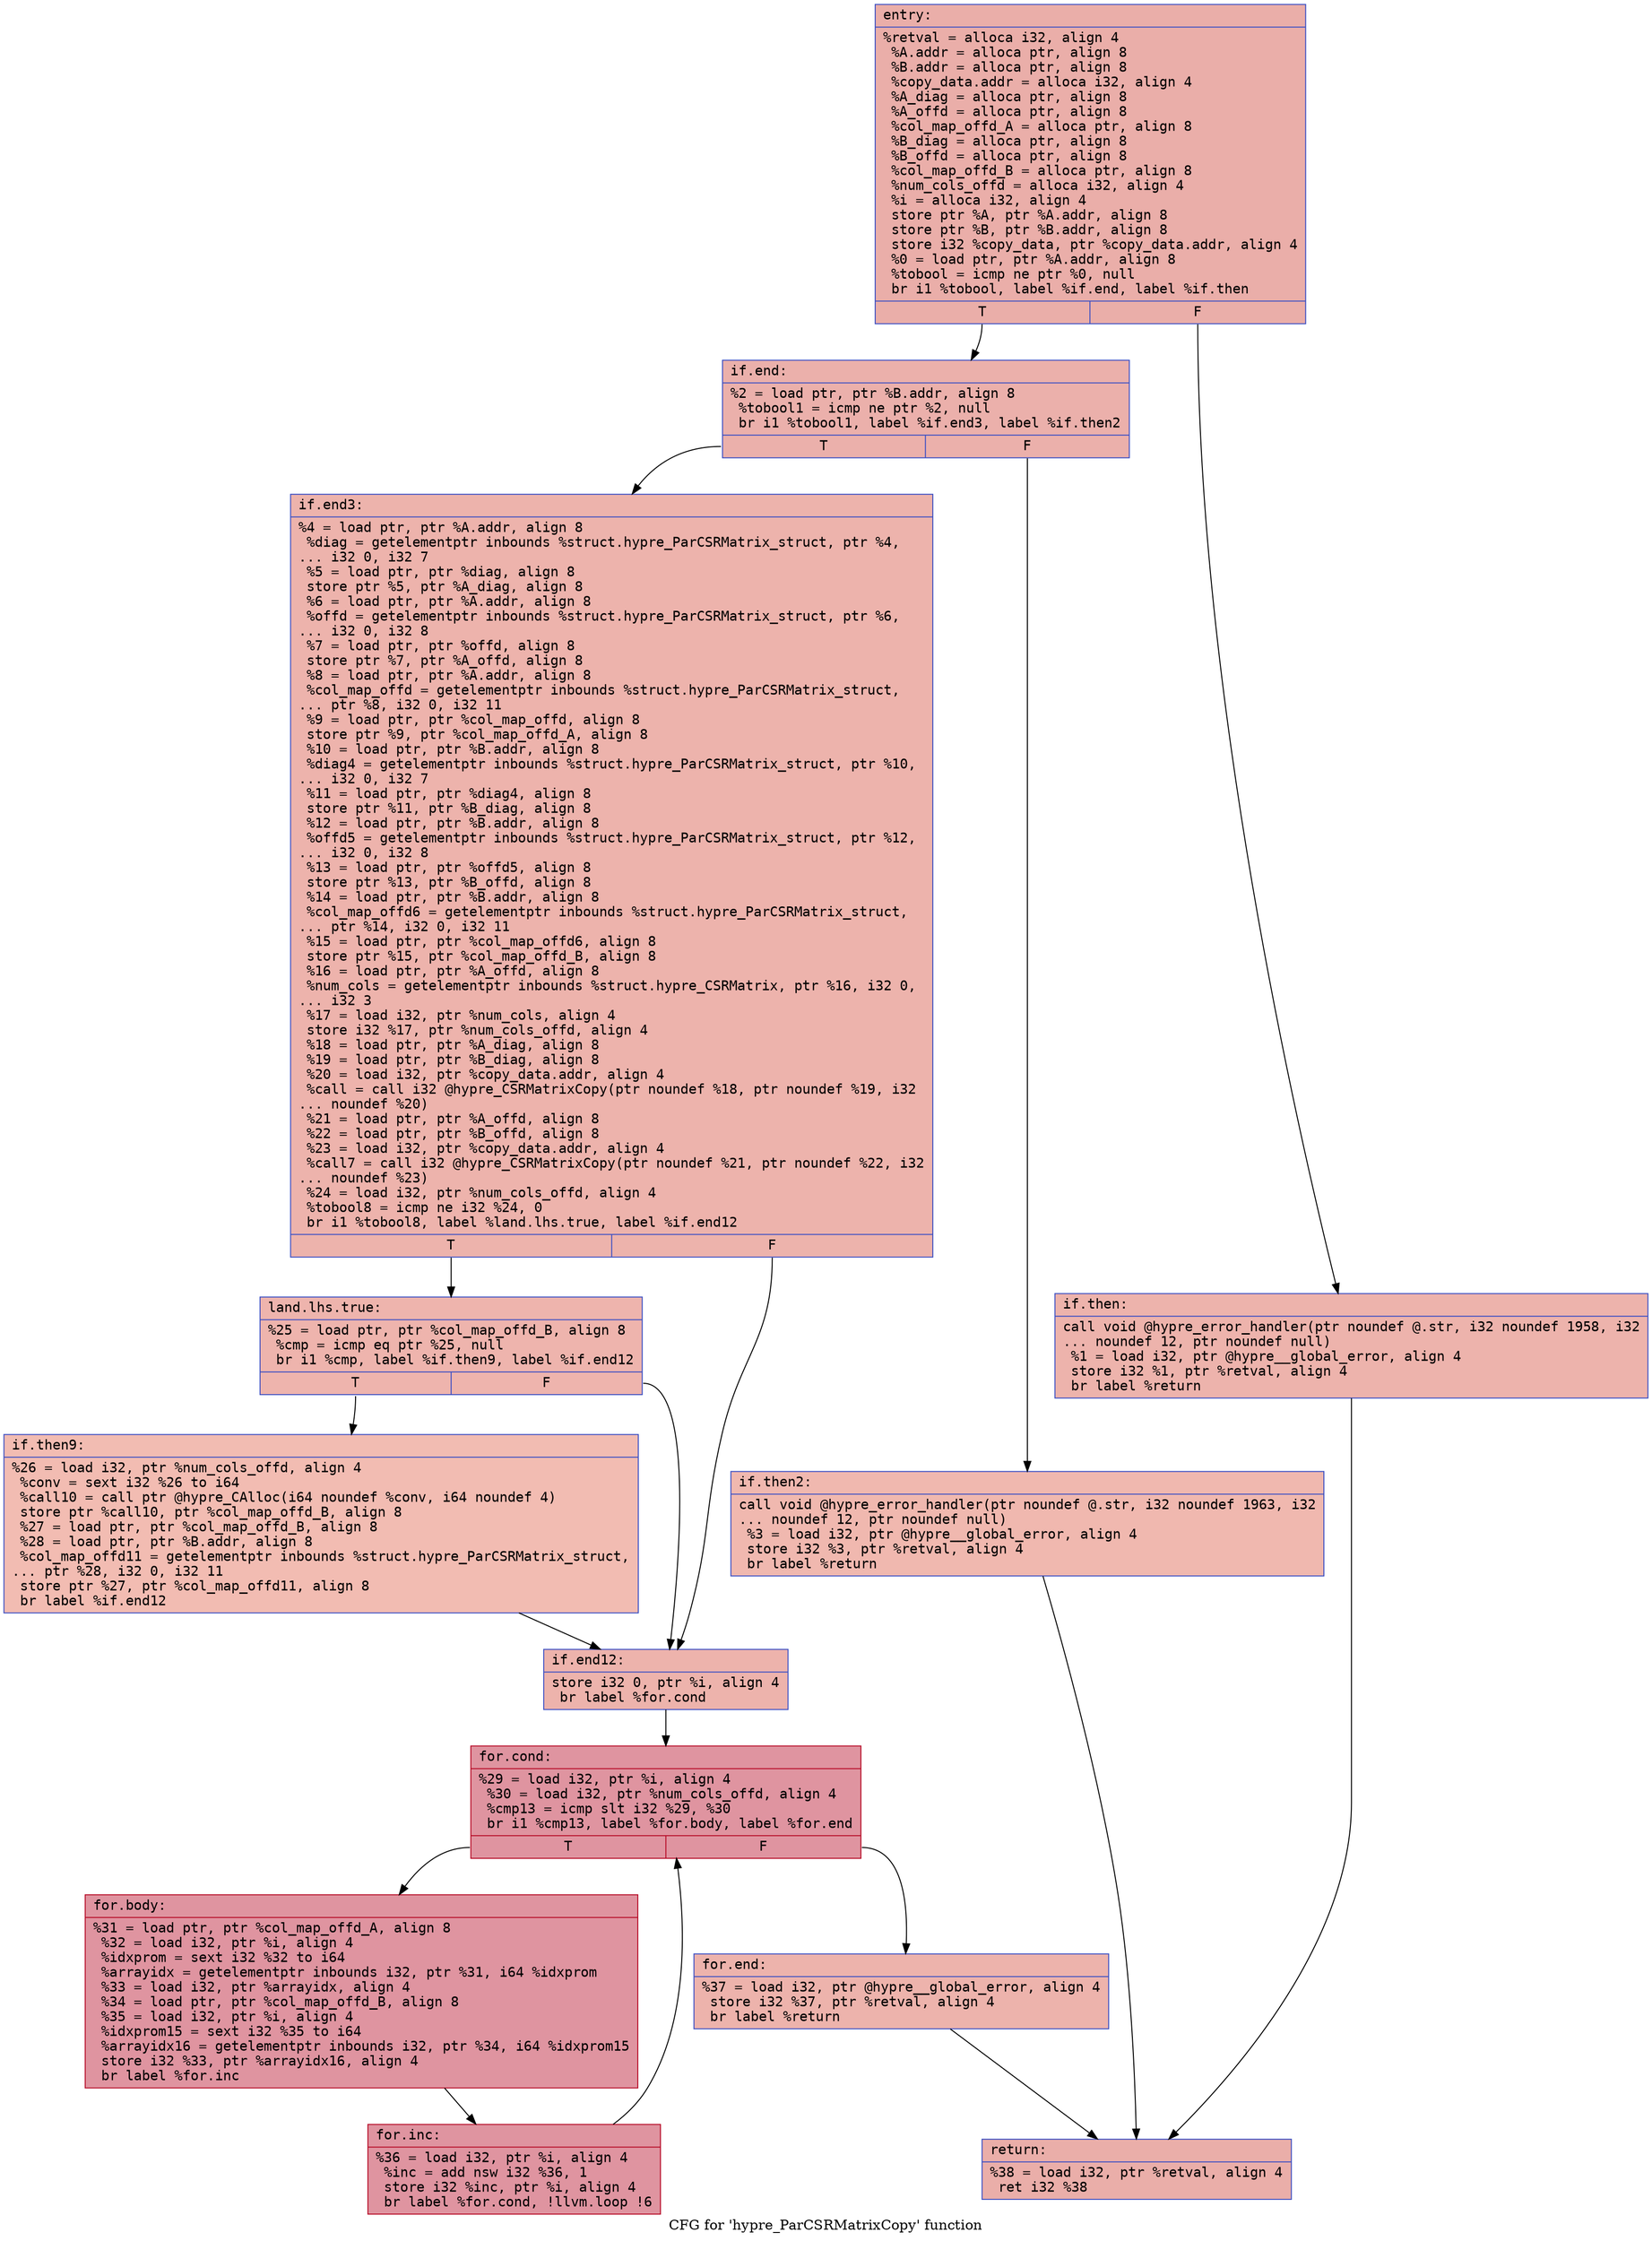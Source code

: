 digraph "CFG for 'hypre_ParCSRMatrixCopy' function" {
	label="CFG for 'hypre_ParCSRMatrixCopy' function";

	Node0x55b0c820f570 [shape=record,color="#3d50c3ff", style=filled, fillcolor="#d0473d70" fontname="Courier",label="{entry:\l|  %retval = alloca i32, align 4\l  %A.addr = alloca ptr, align 8\l  %B.addr = alloca ptr, align 8\l  %copy_data.addr = alloca i32, align 4\l  %A_diag = alloca ptr, align 8\l  %A_offd = alloca ptr, align 8\l  %col_map_offd_A = alloca ptr, align 8\l  %B_diag = alloca ptr, align 8\l  %B_offd = alloca ptr, align 8\l  %col_map_offd_B = alloca ptr, align 8\l  %num_cols_offd = alloca i32, align 4\l  %i = alloca i32, align 4\l  store ptr %A, ptr %A.addr, align 8\l  store ptr %B, ptr %B.addr, align 8\l  store i32 %copy_data, ptr %copy_data.addr, align 4\l  %0 = load ptr, ptr %A.addr, align 8\l  %tobool = icmp ne ptr %0, null\l  br i1 %tobool, label %if.end, label %if.then\l|{<s0>T|<s1>F}}"];
	Node0x55b0c820f570:s0 -> Node0x55b0c82100d0[tooltip="entry -> if.end\nProbability 62.50%" ];
	Node0x55b0c820f570:s1 -> Node0x55b0c8210140[tooltip="entry -> if.then\nProbability 37.50%" ];
	Node0x55b0c8210140 [shape=record,color="#3d50c3ff", style=filled, fillcolor="#d6524470" fontname="Courier",label="{if.then:\l|  call void @hypre_error_handler(ptr noundef @.str, i32 noundef 1958, i32\l... noundef 12, ptr noundef null)\l  %1 = load i32, ptr @hypre__global_error, align 4\l  store i32 %1, ptr %retval, align 4\l  br label %return\l}"];
	Node0x55b0c8210140 -> Node0x55b0c82105a0[tooltip="if.then -> return\nProbability 100.00%" ];
	Node0x55b0c82100d0 [shape=record,color="#3d50c3ff", style=filled, fillcolor="#d24b4070" fontname="Courier",label="{if.end:\l|  %2 = load ptr, ptr %B.addr, align 8\l  %tobool1 = icmp ne ptr %2, null\l  br i1 %tobool1, label %if.end3, label %if.then2\l|{<s0>T|<s1>F}}"];
	Node0x55b0c82100d0:s0 -> Node0x55b0c8210770[tooltip="if.end -> if.end3\nProbability 62.50%" ];
	Node0x55b0c82100d0:s1 -> Node0x55b0c82107e0[tooltip="if.end -> if.then2\nProbability 37.50%" ];
	Node0x55b0c82107e0 [shape=record,color="#3d50c3ff", style=filled, fillcolor="#dc5d4a70" fontname="Courier",label="{if.then2:\l|  call void @hypre_error_handler(ptr noundef @.str, i32 noundef 1963, i32\l... noundef 12, ptr noundef null)\l  %3 = load i32, ptr @hypre__global_error, align 4\l  store i32 %3, ptr %retval, align 4\l  br label %return\l}"];
	Node0x55b0c82107e0 -> Node0x55b0c82105a0[tooltip="if.then2 -> return\nProbability 100.00%" ];
	Node0x55b0c8210770 [shape=record,color="#3d50c3ff", style=filled, fillcolor="#d6524470" fontname="Courier",label="{if.end3:\l|  %4 = load ptr, ptr %A.addr, align 8\l  %diag = getelementptr inbounds %struct.hypre_ParCSRMatrix_struct, ptr %4,\l... i32 0, i32 7\l  %5 = load ptr, ptr %diag, align 8\l  store ptr %5, ptr %A_diag, align 8\l  %6 = load ptr, ptr %A.addr, align 8\l  %offd = getelementptr inbounds %struct.hypre_ParCSRMatrix_struct, ptr %6,\l... i32 0, i32 8\l  %7 = load ptr, ptr %offd, align 8\l  store ptr %7, ptr %A_offd, align 8\l  %8 = load ptr, ptr %A.addr, align 8\l  %col_map_offd = getelementptr inbounds %struct.hypre_ParCSRMatrix_struct,\l... ptr %8, i32 0, i32 11\l  %9 = load ptr, ptr %col_map_offd, align 8\l  store ptr %9, ptr %col_map_offd_A, align 8\l  %10 = load ptr, ptr %B.addr, align 8\l  %diag4 = getelementptr inbounds %struct.hypre_ParCSRMatrix_struct, ptr %10,\l... i32 0, i32 7\l  %11 = load ptr, ptr %diag4, align 8\l  store ptr %11, ptr %B_diag, align 8\l  %12 = load ptr, ptr %B.addr, align 8\l  %offd5 = getelementptr inbounds %struct.hypre_ParCSRMatrix_struct, ptr %12,\l... i32 0, i32 8\l  %13 = load ptr, ptr %offd5, align 8\l  store ptr %13, ptr %B_offd, align 8\l  %14 = load ptr, ptr %B.addr, align 8\l  %col_map_offd6 = getelementptr inbounds %struct.hypre_ParCSRMatrix_struct,\l... ptr %14, i32 0, i32 11\l  %15 = load ptr, ptr %col_map_offd6, align 8\l  store ptr %15, ptr %col_map_offd_B, align 8\l  %16 = load ptr, ptr %A_offd, align 8\l  %num_cols = getelementptr inbounds %struct.hypre_CSRMatrix, ptr %16, i32 0,\l... i32 3\l  %17 = load i32, ptr %num_cols, align 4\l  store i32 %17, ptr %num_cols_offd, align 4\l  %18 = load ptr, ptr %A_diag, align 8\l  %19 = load ptr, ptr %B_diag, align 8\l  %20 = load i32, ptr %copy_data.addr, align 4\l  %call = call i32 @hypre_CSRMatrixCopy(ptr noundef %18, ptr noundef %19, i32\l... noundef %20)\l  %21 = load ptr, ptr %A_offd, align 8\l  %22 = load ptr, ptr %B_offd, align 8\l  %23 = load i32, ptr %copy_data.addr, align 4\l  %call7 = call i32 @hypre_CSRMatrixCopy(ptr noundef %21, ptr noundef %22, i32\l... noundef %23)\l  %24 = load i32, ptr %num_cols_offd, align 4\l  %tobool8 = icmp ne i32 %24, 0\l  br i1 %tobool8, label %land.lhs.true, label %if.end12\l|{<s0>T|<s1>F}}"];
	Node0x55b0c8210770:s0 -> Node0x55b0c8212b10[tooltip="if.end3 -> land.lhs.true\nProbability 62.50%" ];
	Node0x55b0c8210770:s1 -> Node0x55b0c8212b60[tooltip="if.end3 -> if.end12\nProbability 37.50%" ];
	Node0x55b0c8212b10 [shape=record,color="#3d50c3ff", style=filled, fillcolor="#d8564670" fontname="Courier",label="{land.lhs.true:\l|  %25 = load ptr, ptr %col_map_offd_B, align 8\l  %cmp = icmp eq ptr %25, null\l  br i1 %cmp, label %if.then9, label %if.end12\l|{<s0>T|<s1>F}}"];
	Node0x55b0c8212b10:s0 -> Node0x55b0c8212d90[tooltip="land.lhs.true -> if.then9\nProbability 37.50%" ];
	Node0x55b0c8212b10:s1 -> Node0x55b0c8212b60[tooltip="land.lhs.true -> if.end12\nProbability 62.50%" ];
	Node0x55b0c8212d90 [shape=record,color="#3d50c3ff", style=filled, fillcolor="#e1675170" fontname="Courier",label="{if.then9:\l|  %26 = load i32, ptr %num_cols_offd, align 4\l  %conv = sext i32 %26 to i64\l  %call10 = call ptr @hypre_CAlloc(i64 noundef %conv, i64 noundef 4)\l  store ptr %call10, ptr %col_map_offd_B, align 8\l  %27 = load ptr, ptr %col_map_offd_B, align 8\l  %28 = load ptr, ptr %B.addr, align 8\l  %col_map_offd11 = getelementptr inbounds %struct.hypre_ParCSRMatrix_struct,\l... ptr %28, i32 0, i32 11\l  store ptr %27, ptr %col_map_offd11, align 8\l  br label %if.end12\l}"];
	Node0x55b0c8212d90 -> Node0x55b0c8212b60[tooltip="if.then9 -> if.end12\nProbability 100.00%" ];
	Node0x55b0c8212b60 [shape=record,color="#3d50c3ff", style=filled, fillcolor="#d6524470" fontname="Courier",label="{if.end12:\l|  store i32 0, ptr %i, align 4\l  br label %for.cond\l}"];
	Node0x55b0c8212b60 -> Node0x55b0c8213560[tooltip="if.end12 -> for.cond\nProbability 100.00%" ];
	Node0x55b0c8213560 [shape=record,color="#b70d28ff", style=filled, fillcolor="#b70d2870" fontname="Courier",label="{for.cond:\l|  %29 = load i32, ptr %i, align 4\l  %30 = load i32, ptr %num_cols_offd, align 4\l  %cmp13 = icmp slt i32 %29, %30\l  br i1 %cmp13, label %for.body, label %for.end\l|{<s0>T|<s1>F}}"];
	Node0x55b0c8213560:s0 -> Node0x55b0c82137e0[tooltip="for.cond -> for.body\nProbability 96.88%" ];
	Node0x55b0c8213560:s1 -> Node0x55b0c8213860[tooltip="for.cond -> for.end\nProbability 3.12%" ];
	Node0x55b0c82137e0 [shape=record,color="#b70d28ff", style=filled, fillcolor="#b70d2870" fontname="Courier",label="{for.body:\l|  %31 = load ptr, ptr %col_map_offd_A, align 8\l  %32 = load i32, ptr %i, align 4\l  %idxprom = sext i32 %32 to i64\l  %arrayidx = getelementptr inbounds i32, ptr %31, i64 %idxprom\l  %33 = load i32, ptr %arrayidx, align 4\l  %34 = load ptr, ptr %col_map_offd_B, align 8\l  %35 = load i32, ptr %i, align 4\l  %idxprom15 = sext i32 %35 to i64\l  %arrayidx16 = getelementptr inbounds i32, ptr %34, i64 %idxprom15\l  store i32 %33, ptr %arrayidx16, align 4\l  br label %for.inc\l}"];
	Node0x55b0c82137e0 -> Node0x55b0c8213f70[tooltip="for.body -> for.inc\nProbability 100.00%" ];
	Node0x55b0c8213f70 [shape=record,color="#b70d28ff", style=filled, fillcolor="#b70d2870" fontname="Courier",label="{for.inc:\l|  %36 = load i32, ptr %i, align 4\l  %inc = add nsw i32 %36, 1\l  store i32 %inc, ptr %i, align 4\l  br label %for.cond, !llvm.loop !6\l}"];
	Node0x55b0c8213f70 -> Node0x55b0c8213560[tooltip="for.inc -> for.cond\nProbability 100.00%" ];
	Node0x55b0c8213860 [shape=record,color="#3d50c3ff", style=filled, fillcolor="#d6524470" fontname="Courier",label="{for.end:\l|  %37 = load i32, ptr @hypre__global_error, align 4\l  store i32 %37, ptr %retval, align 4\l  br label %return\l}"];
	Node0x55b0c8213860 -> Node0x55b0c82105a0[tooltip="for.end -> return\nProbability 100.00%" ];
	Node0x55b0c82105a0 [shape=record,color="#3d50c3ff", style=filled, fillcolor="#d0473d70" fontname="Courier",label="{return:\l|  %38 = load i32, ptr %retval, align 4\l  ret i32 %38\l}"];
}
